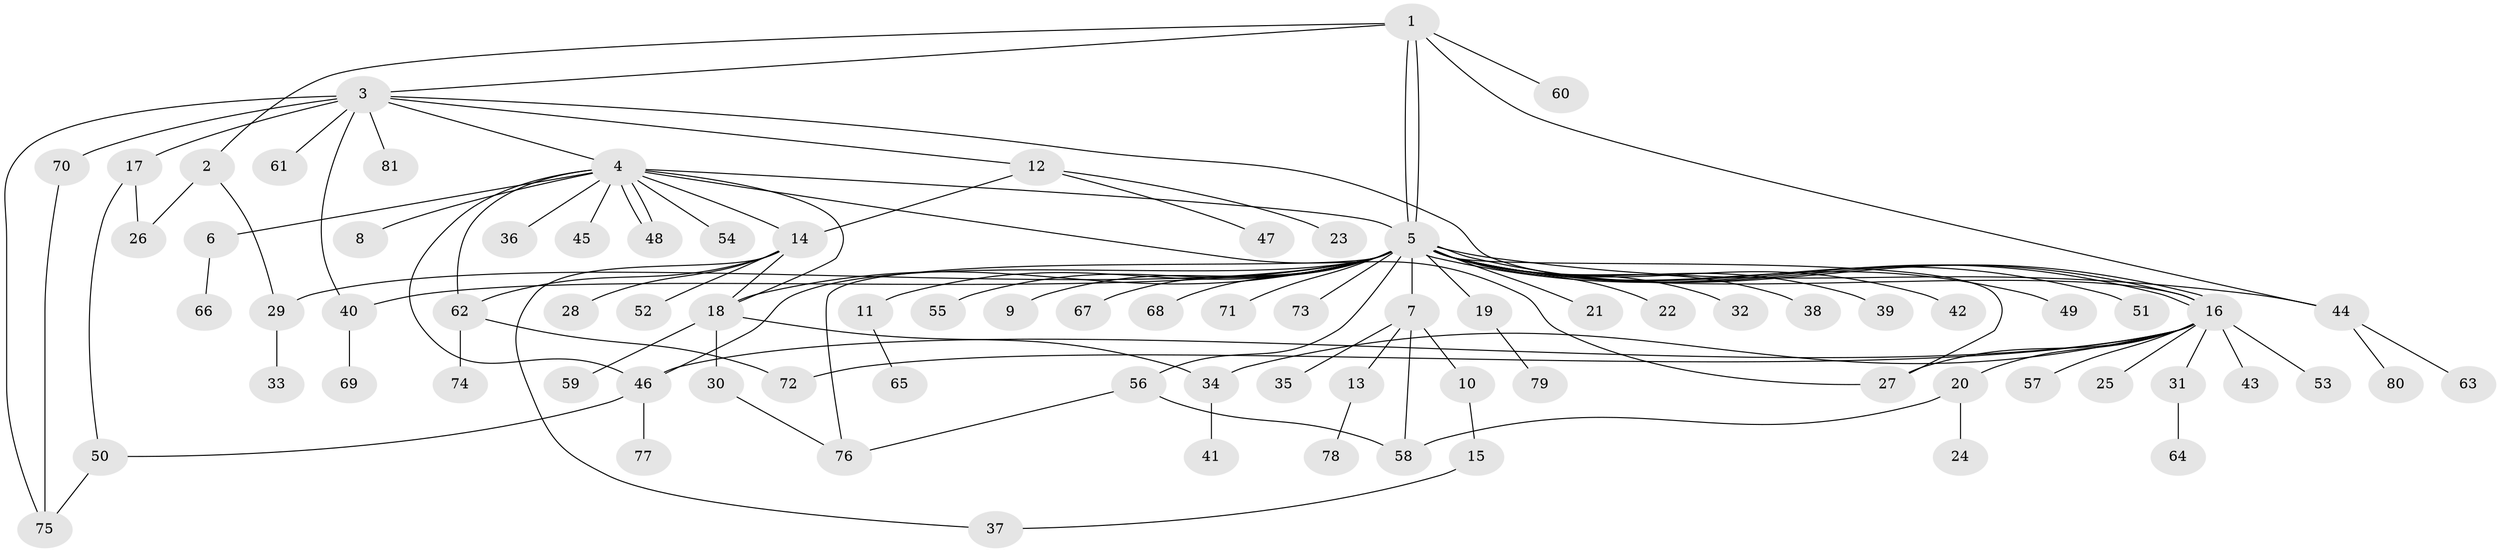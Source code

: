 // Generated by graph-tools (version 1.1) at 2025/01/03/09/25 03:01:56]
// undirected, 81 vertices, 108 edges
graph export_dot {
graph [start="1"]
  node [color=gray90,style=filled];
  1;
  2;
  3;
  4;
  5;
  6;
  7;
  8;
  9;
  10;
  11;
  12;
  13;
  14;
  15;
  16;
  17;
  18;
  19;
  20;
  21;
  22;
  23;
  24;
  25;
  26;
  27;
  28;
  29;
  30;
  31;
  32;
  33;
  34;
  35;
  36;
  37;
  38;
  39;
  40;
  41;
  42;
  43;
  44;
  45;
  46;
  47;
  48;
  49;
  50;
  51;
  52;
  53;
  54;
  55;
  56;
  57;
  58;
  59;
  60;
  61;
  62;
  63;
  64;
  65;
  66;
  67;
  68;
  69;
  70;
  71;
  72;
  73;
  74;
  75;
  76;
  77;
  78;
  79;
  80;
  81;
  1 -- 2;
  1 -- 3;
  1 -- 5;
  1 -- 5;
  1 -- 44;
  1 -- 60;
  2 -- 26;
  2 -- 29;
  3 -- 4;
  3 -- 12;
  3 -- 16;
  3 -- 17;
  3 -- 40;
  3 -- 61;
  3 -- 70;
  3 -- 75;
  3 -- 81;
  4 -- 5;
  4 -- 6;
  4 -- 8;
  4 -- 14;
  4 -- 18;
  4 -- 27;
  4 -- 36;
  4 -- 45;
  4 -- 46;
  4 -- 48;
  4 -- 48;
  4 -- 54;
  4 -- 62;
  5 -- 7;
  5 -- 9;
  5 -- 11;
  5 -- 16;
  5 -- 16;
  5 -- 16;
  5 -- 18;
  5 -- 19;
  5 -- 21;
  5 -- 22;
  5 -- 27;
  5 -- 29;
  5 -- 32;
  5 -- 38;
  5 -- 39;
  5 -- 40;
  5 -- 42;
  5 -- 44;
  5 -- 46;
  5 -- 49;
  5 -- 51;
  5 -- 55;
  5 -- 56;
  5 -- 67;
  5 -- 68;
  5 -- 71;
  5 -- 73;
  5 -- 76;
  6 -- 66;
  7 -- 10;
  7 -- 13;
  7 -- 35;
  7 -- 58;
  10 -- 15;
  11 -- 65;
  12 -- 14;
  12 -- 23;
  12 -- 47;
  13 -- 78;
  14 -- 18;
  14 -- 28;
  14 -- 37;
  14 -- 52;
  14 -- 62;
  15 -- 37;
  16 -- 20;
  16 -- 25;
  16 -- 27;
  16 -- 31;
  16 -- 34;
  16 -- 43;
  16 -- 46;
  16 -- 53;
  16 -- 57;
  16 -- 72;
  17 -- 26;
  17 -- 50;
  18 -- 30;
  18 -- 34;
  18 -- 59;
  19 -- 79;
  20 -- 24;
  20 -- 58;
  29 -- 33;
  30 -- 76;
  31 -- 64;
  34 -- 41;
  40 -- 69;
  44 -- 63;
  44 -- 80;
  46 -- 50;
  46 -- 77;
  50 -- 75;
  56 -- 58;
  56 -- 76;
  62 -- 72;
  62 -- 74;
  70 -- 75;
}
